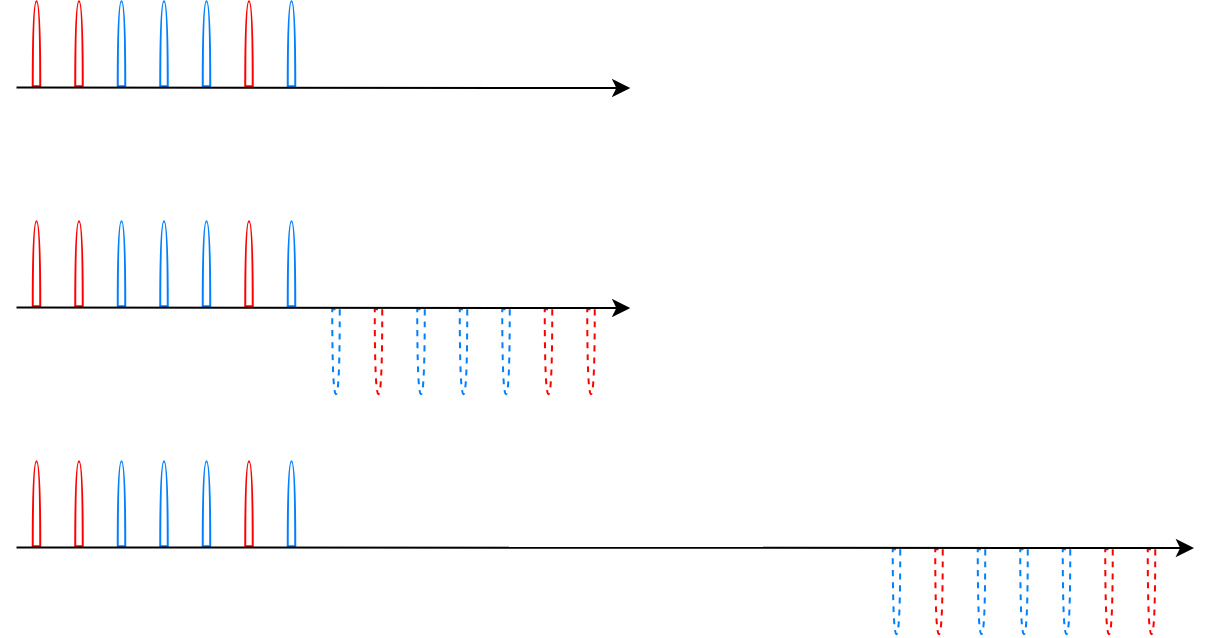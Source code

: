 <mxfile version="20.7.4" type="github">
  <diagram id="iWz2qtbbjhhTebx2yyRa" name="第 1 页">
    <mxGraphModel dx="868" dy="492" grid="1" gridSize="10" guides="1" tooltips="1" connect="1" arrows="1" fold="1" page="1" pageScale="1" pageWidth="827" pageHeight="1169" math="0" shadow="0">
      <root>
        <mxCell id="0" />
        <mxCell id="1" parent="0" />
        <mxCell id="Tmfk9sHc0K4jFwuVmGib-3" value="" style="shape=or;whiteSpace=wrap;html=1;rotation=-90;strokeColor=#FF0000;fillColor=none;strokeWidth=1;" vertex="1" parent="1">
          <mxGeometry x="-4.441e-15" y="200" width="42.5" height="3.75" as="geometry" />
        </mxCell>
        <mxCell id="Tmfk9sHc0K4jFwuVmGib-7" value="" style="shape=or;whiteSpace=wrap;html=1;rotation=-90;strokeColor=#FF0000;fillColor=none;strokeWidth=1;" vertex="1" parent="1">
          <mxGeometry x="21.25" y="200" width="42.5" height="3.75" as="geometry" />
        </mxCell>
        <mxCell id="Tmfk9sHc0K4jFwuVmGib-8" value="" style="shape=or;whiteSpace=wrap;html=1;rotation=-90;strokeColor=#007FFF;fillColor=none;strokeWidth=1;" vertex="1" parent="1">
          <mxGeometry x="42.5" y="200" width="42.5" height="3.75" as="geometry" />
        </mxCell>
        <mxCell id="Tmfk9sHc0K4jFwuVmGib-9" value="" style="shape=or;whiteSpace=wrap;html=1;rotation=-90;strokeColor=#007FFF;fillColor=none;strokeWidth=1;" vertex="1" parent="1">
          <mxGeometry x="63.75" y="200" width="42.5" height="3.75" as="geometry" />
        </mxCell>
        <mxCell id="Tmfk9sHc0K4jFwuVmGib-10" value="" style="shape=or;whiteSpace=wrap;html=1;rotation=-90;strokeColor=#007FFF;fillColor=none;strokeWidth=1;" vertex="1" parent="1">
          <mxGeometry x="85" y="200" width="42.5" height="3.75" as="geometry" />
        </mxCell>
        <mxCell id="Tmfk9sHc0K4jFwuVmGib-11" value="" style="shape=or;whiteSpace=wrap;html=1;rotation=-90;strokeColor=#FF0000;fillColor=none;strokeWidth=1;" vertex="1" parent="1">
          <mxGeometry x="106.25" y="200" width="42.5" height="3.75" as="geometry" />
        </mxCell>
        <mxCell id="Tmfk9sHc0K4jFwuVmGib-12" value="" style="shape=or;whiteSpace=wrap;html=1;rotation=-90;strokeColor=#007FFF;fillColor=none;strokeWidth=1;" vertex="1" parent="1">
          <mxGeometry x="127.5" y="200" width="42.5" height="3.75" as="geometry" />
        </mxCell>
        <mxCell id="Tmfk9sHc0K4jFwuVmGib-13" value="" style="shape=or;whiteSpace=wrap;html=1;rotation=-90;strokeColor=#007FFF;fillColor=none;strokeWidth=1;direction=west;dashed=1;" vertex="1" parent="1">
          <mxGeometry x="149.75" y="244" width="42.5" height="3.75" as="geometry" />
        </mxCell>
        <mxCell id="Tmfk9sHc0K4jFwuVmGib-14" value="" style="shape=or;whiteSpace=wrap;html=1;rotation=-90;strokeColor=#FF0000;fillColor=none;strokeWidth=1;direction=west;dashed=1;" vertex="1" parent="1">
          <mxGeometry x="171" y="244" width="42.5" height="3.75" as="geometry" />
        </mxCell>
        <mxCell id="Tmfk9sHc0K4jFwuVmGib-15" value="" style="shape=or;whiteSpace=wrap;html=1;rotation=-90;strokeColor=#007FFF;fillColor=none;strokeWidth=1;direction=west;dashed=1;" vertex="1" parent="1">
          <mxGeometry x="192.25" y="244" width="42.5" height="3.75" as="geometry" />
        </mxCell>
        <mxCell id="Tmfk9sHc0K4jFwuVmGib-16" value="" style="shape=or;whiteSpace=wrap;html=1;rotation=-90;strokeColor=#007FFF;fillColor=none;strokeWidth=1;direction=west;dashed=1;" vertex="1" parent="1">
          <mxGeometry x="213.5" y="244" width="42.5" height="3.75" as="geometry" />
        </mxCell>
        <mxCell id="Tmfk9sHc0K4jFwuVmGib-17" value="" style="shape=or;whiteSpace=wrap;html=1;rotation=-90;strokeColor=#007FFF;fillColor=none;strokeWidth=1;direction=west;dashed=1;" vertex="1" parent="1">
          <mxGeometry x="234.75" y="244" width="42.5" height="3.75" as="geometry" />
        </mxCell>
        <mxCell id="Tmfk9sHc0K4jFwuVmGib-18" value="" style="shape=or;whiteSpace=wrap;html=1;rotation=-90;strokeColor=#FF0000;fillColor=none;strokeWidth=1;direction=west;dashed=1;" vertex="1" parent="1">
          <mxGeometry x="256" y="244" width="42.5" height="3.75" as="geometry" />
        </mxCell>
        <mxCell id="Tmfk9sHc0K4jFwuVmGib-19" value="" style="shape=or;whiteSpace=wrap;html=1;rotation=-90;strokeColor=#FF0000;fillColor=none;strokeWidth=1;direction=west;dashed=1;" vertex="1" parent="1">
          <mxGeometry x="277.25" y="244" width="42.5" height="3.75" as="geometry" />
        </mxCell>
        <mxCell id="Tmfk9sHc0K4jFwuVmGib-1" value="" style="endArrow=classic;html=1;rounded=0;strokeWidth=1;" edge="1" parent="1">
          <mxGeometry width="50" height="50" relative="1" as="geometry">
            <mxPoint x="11.25" y="223.75" as="sourcePoint" />
            <mxPoint x="318.12" y="224" as="targetPoint" />
          </mxGeometry>
        </mxCell>
        <mxCell id="Tmfk9sHc0K4jFwuVmGib-22" value="" style="shape=or;whiteSpace=wrap;html=1;rotation=-90;strokeColor=#FF0000;fillColor=none;strokeWidth=1;" vertex="1" parent="1">
          <mxGeometry x="-5.329e-15" y="90" width="42.5" height="3.75" as="geometry" />
        </mxCell>
        <mxCell id="Tmfk9sHc0K4jFwuVmGib-23" value="" style="shape=or;whiteSpace=wrap;html=1;rotation=-90;strokeColor=#FF0000;fillColor=none;strokeWidth=1;" vertex="1" parent="1">
          <mxGeometry x="21.25" y="90" width="42.5" height="3.75" as="geometry" />
        </mxCell>
        <mxCell id="Tmfk9sHc0K4jFwuVmGib-24" value="" style="shape=or;whiteSpace=wrap;html=1;rotation=-90;strokeColor=#007FFF;fillColor=none;strokeWidth=1;" vertex="1" parent="1">
          <mxGeometry x="42.5" y="90" width="42.5" height="3.75" as="geometry" />
        </mxCell>
        <mxCell id="Tmfk9sHc0K4jFwuVmGib-25" value="" style="shape=or;whiteSpace=wrap;html=1;rotation=-90;strokeColor=#007FFF;fillColor=none;strokeWidth=1;" vertex="1" parent="1">
          <mxGeometry x="63.75" y="90" width="42.5" height="3.75" as="geometry" />
        </mxCell>
        <mxCell id="Tmfk9sHc0K4jFwuVmGib-26" value="" style="shape=or;whiteSpace=wrap;html=1;rotation=-90;strokeColor=#007FFF;fillColor=none;strokeWidth=1;" vertex="1" parent="1">
          <mxGeometry x="85" y="90" width="42.5" height="3.75" as="geometry" />
        </mxCell>
        <mxCell id="Tmfk9sHc0K4jFwuVmGib-27" value="" style="shape=or;whiteSpace=wrap;html=1;rotation=-90;strokeColor=#FF0000;fillColor=none;strokeWidth=1;" vertex="1" parent="1">
          <mxGeometry x="106.25" y="90" width="42.5" height="3.75" as="geometry" />
        </mxCell>
        <mxCell id="Tmfk9sHc0K4jFwuVmGib-28" value="" style="shape=or;whiteSpace=wrap;html=1;rotation=-90;strokeColor=#007FFF;fillColor=none;strokeWidth=1;" vertex="1" parent="1">
          <mxGeometry x="127.5" y="90" width="42.5" height="3.75" as="geometry" />
        </mxCell>
        <mxCell id="Tmfk9sHc0K4jFwuVmGib-36" value="" style="endArrow=classic;html=1;rounded=0;strokeWidth=1;" edge="1" parent="1">
          <mxGeometry width="50" height="50" relative="1" as="geometry">
            <mxPoint x="11.25" y="113.75" as="sourcePoint" />
            <mxPoint x="318.12" y="114" as="targetPoint" />
          </mxGeometry>
        </mxCell>
        <mxCell id="Tmfk9sHc0K4jFwuVmGib-68" value="" style="shape=or;whiteSpace=wrap;html=1;rotation=-90;strokeColor=#FF0000;fillColor=none;strokeWidth=1;" vertex="1" parent="1">
          <mxGeometry x="-3.553e-15" y="320" width="42.5" height="3.75" as="geometry" />
        </mxCell>
        <mxCell id="Tmfk9sHc0K4jFwuVmGib-69" value="" style="shape=or;whiteSpace=wrap;html=1;rotation=-90;strokeColor=#FF0000;fillColor=none;strokeWidth=1;" vertex="1" parent="1">
          <mxGeometry x="21.25" y="320" width="42.5" height="3.75" as="geometry" />
        </mxCell>
        <mxCell id="Tmfk9sHc0K4jFwuVmGib-70" value="" style="shape=or;whiteSpace=wrap;html=1;rotation=-90;strokeColor=#007FFF;fillColor=none;strokeWidth=1;" vertex="1" parent="1">
          <mxGeometry x="42.5" y="320" width="42.5" height="3.75" as="geometry" />
        </mxCell>
        <mxCell id="Tmfk9sHc0K4jFwuVmGib-71" value="" style="shape=or;whiteSpace=wrap;html=1;rotation=-90;strokeColor=#007FFF;fillColor=none;strokeWidth=1;" vertex="1" parent="1">
          <mxGeometry x="63.75" y="320" width="42.5" height="3.75" as="geometry" />
        </mxCell>
        <mxCell id="Tmfk9sHc0K4jFwuVmGib-72" value="" style="shape=or;whiteSpace=wrap;html=1;rotation=-90;strokeColor=#007FFF;fillColor=none;strokeWidth=1;" vertex="1" parent="1">
          <mxGeometry x="85" y="320" width="42.5" height="3.75" as="geometry" />
        </mxCell>
        <mxCell id="Tmfk9sHc0K4jFwuVmGib-73" value="" style="shape=or;whiteSpace=wrap;html=1;rotation=-90;strokeColor=#FF0000;fillColor=none;strokeWidth=1;" vertex="1" parent="1">
          <mxGeometry x="106.25" y="320" width="42.5" height="3.75" as="geometry" />
        </mxCell>
        <mxCell id="Tmfk9sHc0K4jFwuVmGib-74" value="" style="shape=or;whiteSpace=wrap;html=1;rotation=-90;strokeColor=#007FFF;fillColor=none;strokeWidth=1;" vertex="1" parent="1">
          <mxGeometry x="127.5" y="320" width="42.5" height="3.75" as="geometry" />
        </mxCell>
        <mxCell id="Tmfk9sHc0K4jFwuVmGib-75" value="" style="shape=or;whiteSpace=wrap;html=1;rotation=-90;strokeColor=#007FFF;fillColor=none;strokeWidth=1;direction=west;dashed=1;" vertex="1" parent="1">
          <mxGeometry x="430" y="364" width="42.5" height="3.75" as="geometry" />
        </mxCell>
        <mxCell id="Tmfk9sHc0K4jFwuVmGib-76" value="" style="shape=or;whiteSpace=wrap;html=1;rotation=-90;strokeColor=#FF0000;fillColor=none;strokeWidth=1;direction=west;dashed=1;" vertex="1" parent="1">
          <mxGeometry x="451.25" y="364" width="42.5" height="3.75" as="geometry" />
        </mxCell>
        <mxCell id="Tmfk9sHc0K4jFwuVmGib-77" value="" style="shape=or;whiteSpace=wrap;html=1;rotation=-90;strokeColor=#007FFF;fillColor=none;strokeWidth=1;direction=west;dashed=1;" vertex="1" parent="1">
          <mxGeometry x="472.5" y="364" width="42.5" height="3.75" as="geometry" />
        </mxCell>
        <mxCell id="Tmfk9sHc0K4jFwuVmGib-78" value="" style="shape=or;whiteSpace=wrap;html=1;rotation=-90;strokeColor=#007FFF;fillColor=none;strokeWidth=1;direction=west;dashed=1;" vertex="1" parent="1">
          <mxGeometry x="493.75" y="364" width="42.5" height="3.75" as="geometry" />
        </mxCell>
        <mxCell id="Tmfk9sHc0K4jFwuVmGib-79" value="" style="shape=or;whiteSpace=wrap;html=1;rotation=-90;strokeColor=#007FFF;fillColor=none;strokeWidth=1;direction=west;dashed=1;" vertex="1" parent="1">
          <mxGeometry x="515" y="364" width="42.5" height="3.75" as="geometry" />
        </mxCell>
        <mxCell id="Tmfk9sHc0K4jFwuVmGib-80" value="" style="shape=or;whiteSpace=wrap;html=1;rotation=-90;strokeColor=#FF0000;fillColor=none;strokeWidth=1;direction=west;dashed=1;" vertex="1" parent="1">
          <mxGeometry x="536.25" y="364" width="42.5" height="3.75" as="geometry" />
        </mxCell>
        <mxCell id="Tmfk9sHc0K4jFwuVmGib-81" value="" style="shape=or;whiteSpace=wrap;html=1;rotation=-90;strokeColor=#FF0000;fillColor=none;strokeWidth=1;direction=west;dashed=1;" vertex="1" parent="1">
          <mxGeometry x="557.5" y="364" width="42.5" height="3.75" as="geometry" />
        </mxCell>
        <mxCell id="Tmfk9sHc0K4jFwuVmGib-82" value="" style="endArrow=classic;html=1;rounded=0;strokeWidth=1;" edge="1" parent="1">
          <mxGeometry width="50" height="50" relative="1" as="geometry">
            <mxPoint x="11.25" y="343.75" as="sourcePoint" />
            <mxPoint x="600" y="344" as="targetPoint" />
          </mxGeometry>
        </mxCell>
      </root>
    </mxGraphModel>
  </diagram>
</mxfile>
